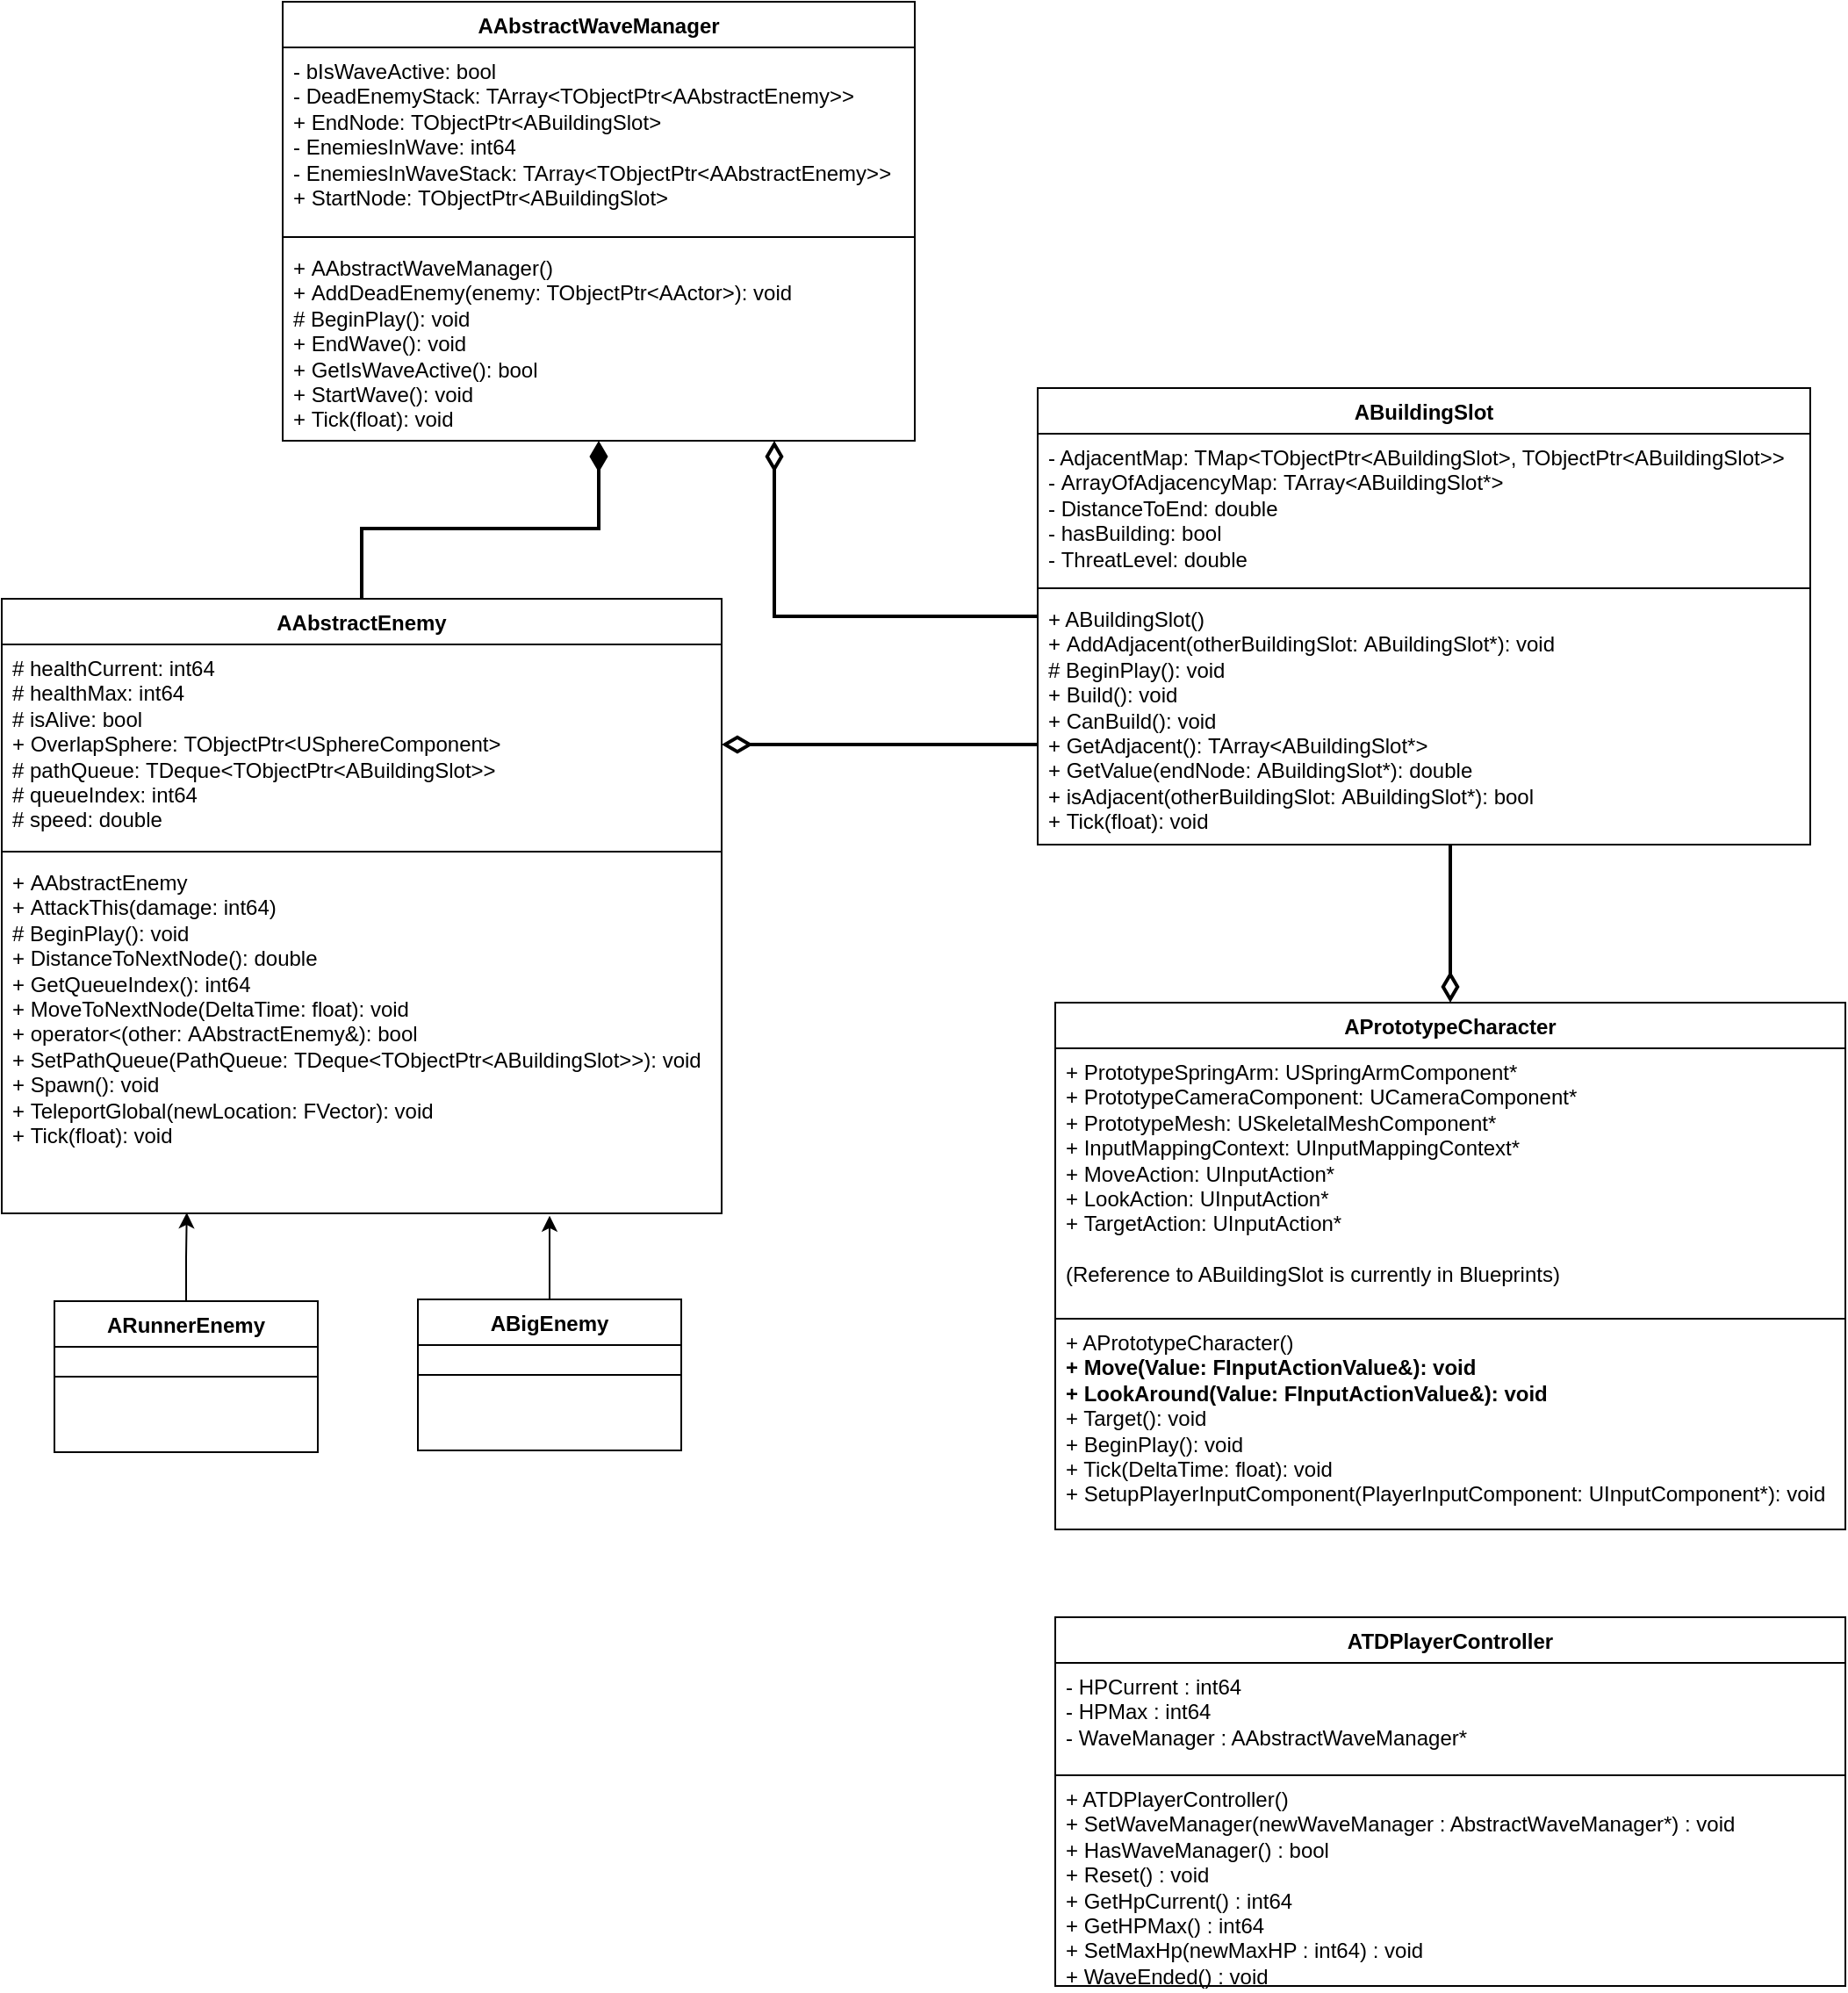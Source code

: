 <mxfile version="24.8.3">
  <diagram id="C5RBs43oDa-KdzZeNtuy" name="Page-1">
    <mxGraphModel dx="671" dy="603" grid="1" gridSize="10" guides="1" tooltips="1" connect="1" arrows="1" fold="1" page="1" pageScale="1" pageWidth="1169" pageHeight="827" math="0" shadow="0">
      <root>
        <mxCell id="WIyWlLk6GJQsqaUBKTNV-0" />
        <mxCell id="WIyWlLk6GJQsqaUBKTNV-1" parent="WIyWlLk6GJQsqaUBKTNV-0" />
        <mxCell id="bVRjCQ_B58bXz5kEhXcc-12" style="edgeStyle=orthogonalEdgeStyle;rounded=0;orthogonalLoop=1;jettySize=auto;html=1;startArrow=diamondThin;startFill=0;endArrow=none;endFill=0;startSize=12;strokeWidth=2;endSize=12;" parent="WIyWlLk6GJQsqaUBKTNV-1" source="bVRjCQ_B58bXz5kEhXcc-0" target="bVRjCQ_B58bXz5kEhXcc-8" edge="1">
          <mxGeometry relative="1" as="geometry">
            <mxPoint x="451" y="311" as="sourcePoint" />
            <Array as="points">
              <mxPoint x="450" y="330" />
              <mxPoint x="450" y="330" />
            </Array>
          </mxGeometry>
        </mxCell>
        <mxCell id="bVRjCQ_B58bXz5kEhXcc-15" style="edgeStyle=orthogonalEdgeStyle;shape=connector;rounded=0;orthogonalLoop=1;jettySize=auto;html=1;strokeColor=default;strokeWidth=2;align=center;verticalAlign=middle;fontFamily=Helvetica;fontSize=11;fontColor=default;labelBackgroundColor=default;startArrow=diamondThin;startFill=1;startSize=12;endArrow=none;endFill=0;endSize=12;" parent="WIyWlLk6GJQsqaUBKTNV-1" source="bVRjCQ_B58bXz5kEhXcc-0" target="bVRjCQ_B58bXz5kEhXcc-4" edge="1">
          <mxGeometry relative="1" as="geometry" />
        </mxCell>
        <mxCell id="bVRjCQ_B58bXz5kEhXcc-0" value="AAbstractWaveManager" style="swimlane;fontStyle=1;align=center;verticalAlign=top;childLayout=stackLayout;horizontal=1;startSize=26;horizontalStack=0;resizeParent=1;resizeParentMax=0;resizeLast=0;collapsible=1;marginBottom=0;whiteSpace=wrap;html=1;" parent="WIyWlLk6GJQsqaUBKTNV-1" vertex="1">
          <mxGeometry x="170" y="60" width="360" height="250" as="geometry" />
        </mxCell>
        <mxCell id="bVRjCQ_B58bXz5kEhXcc-1" value="- bIsWaveActive: bool&lt;div&gt;- DeadEnemyStack: TArray&amp;lt;TObjectPtr&amp;lt;AAbstractEnemy&amp;gt;&amp;gt;&lt;/div&gt;&lt;div&gt;+&amp;nbsp;EndNode:&amp;nbsp;TObjectPtr&amp;lt;ABuildingSlot&amp;gt;&lt;/div&gt;&lt;div&gt;-&amp;nbsp;EnemiesInWave: int64&lt;/div&gt;&lt;div&gt;-&amp;nbsp;EnemiesInWaveStack:&amp;nbsp;TArray&amp;lt;TObjectPtr&amp;lt;AAbstractEnemy&amp;gt;&amp;gt;&lt;/div&gt;&lt;div&gt;+&amp;nbsp;StartNode:&amp;nbsp;TObjectPtr&amp;lt;ABuildingSlot&amp;gt;&lt;/div&gt;" style="text;strokeColor=none;fillColor=none;align=left;verticalAlign=top;spacingLeft=4;spacingRight=4;overflow=hidden;rotatable=0;points=[[0,0.5],[1,0.5]];portConstraint=eastwest;whiteSpace=wrap;html=1;" parent="bVRjCQ_B58bXz5kEhXcc-0" vertex="1">
          <mxGeometry y="26" width="360" height="104" as="geometry" />
        </mxCell>
        <mxCell id="bVRjCQ_B58bXz5kEhXcc-2" value="" style="line;strokeWidth=1;fillColor=none;align=left;verticalAlign=middle;spacingTop=-1;spacingLeft=3;spacingRight=3;rotatable=0;labelPosition=right;points=[];portConstraint=eastwest;strokeColor=inherit;" parent="bVRjCQ_B58bXz5kEhXcc-0" vertex="1">
          <mxGeometry y="130" width="360" height="8" as="geometry" />
        </mxCell>
        <mxCell id="bVRjCQ_B58bXz5kEhXcc-3" value="+&amp;nbsp;AAbstractWaveManager()&lt;div&gt;+&amp;nbsp;AddDeadEnemy(enemy: TObjectPtr&amp;lt;AActor&amp;gt;): void&lt;/div&gt;&lt;div&gt;# BeginPlay(): void&lt;/div&gt;&lt;div&gt;+&amp;nbsp;EndWave(): void&lt;/div&gt;&lt;div&gt;+&amp;nbsp;GetIsWaveActive(): bool&lt;/div&gt;&lt;div&gt;+&amp;nbsp;StartWave(): void&lt;/div&gt;&lt;div&gt;+&amp;nbsp;Tick(float): void&lt;br&gt;&lt;/div&gt;" style="text;strokeColor=none;fillColor=none;align=left;verticalAlign=top;spacingLeft=4;spacingRight=4;overflow=hidden;rotatable=0;points=[[0,0.5],[1,0.5]];portConstraint=eastwest;whiteSpace=wrap;html=1;" parent="bVRjCQ_B58bXz5kEhXcc-0" vertex="1">
          <mxGeometry y="138" width="360" height="112" as="geometry" />
        </mxCell>
        <mxCell id="bVRjCQ_B58bXz5kEhXcc-4" value="AAbstractEnemy" style="swimlane;fontStyle=1;align=center;verticalAlign=top;childLayout=stackLayout;horizontal=1;startSize=26;horizontalStack=0;resizeParent=1;resizeParentMax=0;resizeLast=0;collapsible=1;marginBottom=0;whiteSpace=wrap;html=1;" parent="WIyWlLk6GJQsqaUBKTNV-1" vertex="1">
          <mxGeometry x="10" y="400" width="410" height="350" as="geometry" />
        </mxCell>
        <mxCell id="bVRjCQ_B58bXz5kEhXcc-5" value="# healthCurrent: int64&lt;div&gt;#&amp;nbsp;healthMax: int64&lt;/div&gt;&lt;div&gt;# isAlive: bool&lt;/div&gt;&lt;div&gt;+&amp;nbsp;OverlapSphere:&amp;nbsp;TObjectPtr&amp;lt;USphereComponent&amp;gt;&lt;/div&gt;&lt;div&gt;#&amp;nbsp;pathQueue:&amp;nbsp;TDeque&amp;lt;TObjectPtr&amp;lt;ABuildingSlot&amp;gt;&amp;gt;&lt;/div&gt;&lt;div&gt;# queueIndex: int64&lt;/div&gt;&lt;div&gt;# speed: double&lt;/div&gt;" style="text;strokeColor=none;fillColor=none;align=left;verticalAlign=top;spacingLeft=4;spacingRight=4;overflow=hidden;rotatable=0;points=[[0,0.5],[1,0.5]];portConstraint=eastwest;whiteSpace=wrap;html=1;" parent="bVRjCQ_B58bXz5kEhXcc-4" vertex="1">
          <mxGeometry y="26" width="410" height="114" as="geometry" />
        </mxCell>
        <mxCell id="bVRjCQ_B58bXz5kEhXcc-6" value="" style="line;strokeWidth=1;fillColor=none;align=left;verticalAlign=middle;spacingTop=-1;spacingLeft=3;spacingRight=3;rotatable=0;labelPosition=right;points=[];portConstraint=eastwest;strokeColor=inherit;" parent="bVRjCQ_B58bXz5kEhXcc-4" vertex="1">
          <mxGeometry y="140" width="410" height="8" as="geometry" />
        </mxCell>
        <mxCell id="bVRjCQ_B58bXz5kEhXcc-7" value="+&amp;nbsp;AAbstractEnemy&lt;div&gt;+&amp;nbsp;AttackThis(damage: int64)&lt;/div&gt;&lt;div&gt;&lt;div&gt;# BeginPlay(): void&lt;br&gt;&lt;/div&gt;&lt;/div&gt;&lt;div&gt;+&amp;nbsp;DistanceToNextNode(): double&lt;/div&gt;&lt;div&gt;+&amp;nbsp;GetQueueIndex(): int64&lt;/div&gt;&lt;div&gt;+&amp;nbsp;MoveToNextNode(DeltaTime: float): void&lt;/div&gt;&lt;div&gt;+&amp;nbsp;operator&amp;lt;(other:&amp;nbsp;AAbstractEnemy&amp;amp;): bool&lt;/div&gt;&lt;div&gt;+&amp;nbsp;SetPathQueue(PathQueue:&amp;nbsp;TDeque&amp;lt;TObjectPtr&amp;lt;ABuildingSlot&amp;gt;&amp;gt;): void&lt;/div&gt;&lt;div&gt;+&amp;nbsp;Spawn(): void&lt;/div&gt;&lt;div&gt;+&amp;nbsp;TeleportGlobal(newLocation: FVector): void&lt;/div&gt;&lt;div&gt;+&amp;nbsp;Tick(float): void&lt;br&gt;&lt;/div&gt;" style="text;strokeColor=none;fillColor=none;align=left;verticalAlign=top;spacingLeft=4;spacingRight=4;overflow=hidden;rotatable=0;points=[[0,0.5],[1,0.5]];portConstraint=eastwest;whiteSpace=wrap;html=1;" parent="bVRjCQ_B58bXz5kEhXcc-4" vertex="1">
          <mxGeometry y="148" width="410" height="202" as="geometry" />
        </mxCell>
        <mxCell id="bVRjCQ_B58bXz5kEhXcc-8" value="ABuildingSlot" style="swimlane;fontStyle=1;align=center;verticalAlign=top;childLayout=stackLayout;horizontal=1;startSize=26;horizontalStack=0;resizeParent=1;resizeParentMax=0;resizeLast=0;collapsible=1;marginBottom=0;whiteSpace=wrap;html=1;" parent="WIyWlLk6GJQsqaUBKTNV-1" vertex="1">
          <mxGeometry x="600" y="280" width="440" height="260" as="geometry" />
        </mxCell>
        <mxCell id="bVRjCQ_B58bXz5kEhXcc-9" value="- AdjacentMap: TMap&amp;lt;TObjectPtr&amp;lt;ABuildingSlot&amp;gt;, TObjectPtr&amp;lt;ABuildingSlot&amp;gt;&amp;gt;&lt;div&gt;-&amp;nbsp;ArrayOfAdjacencyMap:&amp;nbsp;TArray&amp;lt;ABuildingSlot*&amp;gt;&lt;/div&gt;&lt;div&gt;-&amp;nbsp;DistanceToEnd: double&lt;/div&gt;&lt;div&gt;-&amp;nbsp;hasBuilding: bool&lt;/div&gt;&lt;div&gt;-&amp;nbsp;ThreatLevel: double&lt;/div&gt;" style="text;strokeColor=none;fillColor=none;align=left;verticalAlign=top;spacingLeft=4;spacingRight=4;overflow=hidden;rotatable=0;points=[[0,0.5],[1,0.5]];portConstraint=eastwest;whiteSpace=wrap;html=1;" parent="bVRjCQ_B58bXz5kEhXcc-8" vertex="1">
          <mxGeometry y="26" width="440" height="84" as="geometry" />
        </mxCell>
        <mxCell id="bVRjCQ_B58bXz5kEhXcc-10" value="" style="line;strokeWidth=1;fillColor=none;align=left;verticalAlign=middle;spacingTop=-1;spacingLeft=3;spacingRight=3;rotatable=0;labelPosition=right;points=[];portConstraint=eastwest;strokeColor=inherit;" parent="bVRjCQ_B58bXz5kEhXcc-8" vertex="1">
          <mxGeometry y="110" width="440" height="8" as="geometry" />
        </mxCell>
        <mxCell id="bVRjCQ_B58bXz5kEhXcc-11" value="+ ABuildingSlot()&lt;div&gt;+&amp;nbsp;AddAdjacent(otherBuildingSlot:&amp;nbsp;ABuildingSlot*): void&lt;/div&gt;&lt;div&gt;# BeginPlay(): void&lt;br&gt;&lt;/div&gt;&lt;div&gt;+ Build(): void&lt;/div&gt;&lt;div&gt;+&amp;nbsp;CanBuild(): void&lt;/div&gt;&lt;div&gt;+&amp;nbsp;GetAdjacent():&amp;nbsp;TArray&amp;lt;ABuildingSlot*&amp;gt;&lt;/div&gt;&lt;div&gt;+&amp;nbsp;GetValue(&lt;span style=&quot;background-color: initial;&quot;&gt;endNode:&amp;nbsp;&lt;/span&gt;&lt;span style=&quot;background-color: initial;&quot;&gt;ABuildingSlot*): double&lt;/span&gt;&lt;/div&gt;&lt;div&gt;&lt;span style=&quot;background-color: initial;&quot;&gt;+&amp;nbsp;&lt;/span&gt;&lt;span style=&quot;background-color: initial;&quot;&gt;isAdjacent(&lt;/span&gt;&lt;span style=&quot;background-color: initial;&quot;&gt;otherBuildingSlot:&amp;nbsp;&lt;/span&gt;&lt;span style=&quot;background-color: initial;&quot;&gt;ABuildingSlot*): bool&lt;/span&gt;&lt;/div&gt;&lt;div&gt;+&amp;nbsp;Tick(float): void&lt;span style=&quot;background-color: initial;&quot;&gt;&lt;br&gt;&lt;/span&gt;&lt;/div&gt;" style="text;strokeColor=none;fillColor=none;align=left;verticalAlign=top;spacingLeft=4;spacingRight=4;overflow=hidden;rotatable=0;points=[[0,0.5],[1,0.5]];portConstraint=eastwest;whiteSpace=wrap;html=1;" parent="bVRjCQ_B58bXz5kEhXcc-8" vertex="1">
          <mxGeometry y="118" width="440" height="142" as="geometry" />
        </mxCell>
        <mxCell id="bVRjCQ_B58bXz5kEhXcc-16" style="edgeStyle=orthogonalEdgeStyle;shape=connector;rounded=0;orthogonalLoop=1;jettySize=auto;html=1;strokeColor=default;strokeWidth=2;align=center;verticalAlign=middle;fontFamily=Helvetica;fontSize=11;fontColor=default;labelBackgroundColor=default;startArrow=diamondThin;startFill=0;startSize=12;endArrow=none;endFill=0;endSize=12;entryX=0;entryY=0.599;entryDx=0;entryDy=0;entryPerimeter=0;" parent="WIyWlLk6GJQsqaUBKTNV-1" source="bVRjCQ_B58bXz5kEhXcc-5" target="bVRjCQ_B58bXz5kEhXcc-11" edge="1">
          <mxGeometry relative="1" as="geometry" />
        </mxCell>
        <mxCell id="mM3wQ1z7Bx2GEEcsTlBH-0" value="APrototypeCharacter" style="swimlane;fontStyle=1;align=center;verticalAlign=top;childLayout=stackLayout;horizontal=1;startSize=26;horizontalStack=0;resizeParent=1;resizeParentMax=0;resizeLast=0;collapsible=1;marginBottom=0;whiteSpace=wrap;html=1;" parent="WIyWlLk6GJQsqaUBKTNV-1" vertex="1">
          <mxGeometry x="610" y="630" width="450" height="180" as="geometry" />
        </mxCell>
        <mxCell id="mM3wQ1z7Bx2GEEcsTlBH-1" value="+ PrototypeSpringArm: USpringArmComponent*&lt;div&gt;+&amp;nbsp;&lt;span style=&quot;white-space: normal;&quot;&gt;&lt;span style=&quot;background-color: initial;&quot;&gt;PrototypeCameraComponent:&amp;nbsp;&lt;/span&gt;&lt;/span&gt;&lt;span style=&quot;background-color: initial;&quot;&gt;UCameraComponent*&lt;/span&gt;&lt;/div&gt;&lt;div&gt;&lt;span style=&quot;background-color: initial;&quot;&gt;+&amp;nbsp;&lt;/span&gt;&lt;span style=&quot;background-color: initial;&quot;&gt;PrototypeMesh:&amp;nbsp;&lt;/span&gt;&lt;span style=&quot;background-color: initial;&quot;&gt;USkeletalMeshComponent*&amp;nbsp;&lt;/span&gt;&lt;/div&gt;&lt;div&gt;&lt;span style=&quot;background-color: initial;&quot;&gt;+&amp;nbsp;&lt;/span&gt;&lt;span style=&quot;background-color: initial;&quot;&gt;InputMappingContext:&amp;nbsp;&lt;/span&gt;&lt;span style=&quot;background-color: initial;&quot;&gt;UInputMappingContext*&amp;nbsp;&lt;/span&gt;&lt;/div&gt;&lt;div&gt;&lt;span style=&quot;background-color: initial;&quot;&gt;+&amp;nbsp;&lt;/span&gt;&lt;span style=&quot;background-color: initial;&quot;&gt;MoveAction:&amp;nbsp;&lt;/span&gt;&lt;span style=&quot;background-color: initial;&quot;&gt;UInputAction*&amp;nbsp;&lt;/span&gt;&lt;/div&gt;&lt;div&gt;&lt;span style=&quot;background-color: initial;&quot;&gt;+&amp;nbsp;&lt;/span&gt;&lt;span style=&quot;background-color: initial;&quot;&gt;LookAction:&amp;nbsp;&lt;/span&gt;&lt;span style=&quot;background-color: initial;&quot;&gt;UInputAction*&amp;nbsp;&lt;/span&gt;&lt;/div&gt;&lt;div&gt;&lt;span style=&quot;background-color: initial;&quot;&gt;+&amp;nbsp;&lt;/span&gt;&lt;span style=&quot;background-color: initial;&quot;&gt;TargetAction:&amp;nbsp;&lt;/span&gt;&lt;span style=&quot;background-color: initial;&quot;&gt;UInputAction*&lt;/span&gt;&lt;/div&gt;&lt;div&gt;&lt;span style=&quot;background-color: initial;&quot;&gt;&lt;br&gt;&lt;/span&gt;&lt;/div&gt;&lt;div&gt;&lt;span style=&quot;background-color: initial;&quot;&gt;(Reference to ABuildingSlot is currently in Blueprints)&lt;/span&gt;&lt;/div&gt;" style="text;strokeColor=none;fillColor=none;align=left;verticalAlign=top;spacingLeft=4;spacingRight=4;overflow=hidden;rotatable=0;points=[[0,0.5],[1,0.5]];portConstraint=eastwest;whiteSpace=wrap;html=1;" parent="mM3wQ1z7Bx2GEEcsTlBH-0" vertex="1">
          <mxGeometry y="26" width="450" height="154" as="geometry" />
        </mxCell>
        <mxCell id="mM3wQ1z7Bx2GEEcsTlBH-7" style="edgeStyle=orthogonalEdgeStyle;rounded=0;orthogonalLoop=1;jettySize=auto;html=1;entryX=0.5;entryY=0;entryDx=0;entryDy=0;startArrow=none;startFill=0;endArrow=diamondThin;endFill=0;strokeWidth=2;endSize=12;startSize=12;" parent="WIyWlLk6GJQsqaUBKTNV-1" source="bVRjCQ_B58bXz5kEhXcc-11" target="mM3wQ1z7Bx2GEEcsTlBH-0" edge="1">
          <mxGeometry relative="1" as="geometry">
            <Array as="points">
              <mxPoint x="835" y="570" />
              <mxPoint x="835" y="570" />
            </Array>
          </mxGeometry>
        </mxCell>
        <mxCell id="mM3wQ1z7Bx2GEEcsTlBH-3" value="&lt;span style=&quot;background-color: initial;&quot;&gt;&lt;div style=&quot;&quot;&gt;+ APrototypeCharacter()&lt;/div&gt;&lt;div style=&quot;font-weight: bold;&quot;&gt;+ Move(&lt;span style=&quot;background-color: initial;&quot;&gt;Value:&amp;nbsp;&lt;/span&gt;&lt;span style=&quot;background-color: initial;&quot;&gt;FInputActionValue&amp;amp;):&amp;nbsp;&lt;/span&gt;&lt;span style=&quot;background-color: initial;&quot;&gt;void&lt;/span&gt;&lt;span style=&quot;background-color: initial;&quot;&gt;&amp;nbsp;&lt;/span&gt;&lt;/div&gt;&lt;div style=&quot;font-weight: bold;&quot;&gt;&lt;span style=&quot;background-color: initial;&quot;&gt;+ LookAround(&lt;/span&gt;&lt;span style=&quot;background-color: initial;&quot;&gt;Value:&amp;nbsp;&lt;/span&gt;&lt;span style=&quot;background-color: initial;&quot;&gt;FInputActionValue&amp;amp;):&amp;nbsp;&lt;/span&gt;&lt;span style=&quot;background-color: initial;&quot;&gt;void&lt;/span&gt;&lt;/div&gt;&lt;div style=&quot;font-weight: bold;&quot;&gt;&lt;span style=&quot;background-color: initial; font-weight: normal;&quot;&gt;+ Target():&amp;nbsp;&lt;/span&gt;&lt;span style=&quot;background-color: initial; font-weight: normal;&quot;&gt;void&lt;/span&gt;&lt;span style=&quot;background-color: initial; font-weight: normal;&quot;&gt;&amp;nbsp;&lt;/span&gt;&lt;/div&gt;&lt;div style=&quot;font-weight: bold;&quot;&gt;&lt;span style=&quot;background-color: initial; font-weight: normal;&quot;&gt;+ BeginPlay():&amp;nbsp;&lt;/span&gt;&lt;span style=&quot;background-color: initial; font-weight: normal;&quot;&gt;void&lt;/span&gt;&lt;span style=&quot;background-color: initial; font-weight: normal;&quot;&gt;&amp;nbsp;&lt;/span&gt;&lt;/div&gt;&lt;div style=&quot;font-weight: bold;&quot;&gt;&lt;span style=&quot;background-color: initial; font-weight: normal;&quot;&gt;+ Tick(DeltaTime: float):&amp;nbsp;&lt;/span&gt;&lt;span style=&quot;background-color: initial; font-weight: normal;&quot;&gt;void&lt;/span&gt;&lt;span style=&quot;background-color: initial; font-weight: normal;&quot;&gt;&amp;nbsp;&lt;/span&gt;&lt;/div&gt;&lt;div style=&quot;font-weight: bold;&quot;&gt;&lt;span style=&quot;background-color: initial; font-weight: normal;&quot;&gt;+ SetupPlayerInputComponent(PlayerInputComponent:&amp;nbsp;&lt;/span&gt;&lt;span style=&quot;background-color: initial; font-weight: normal;&quot;&gt;UInputComponent*&lt;/span&gt;&lt;span style=&quot;background-color: initial; font-weight: normal;&quot;&gt;):&amp;nbsp;&lt;/span&gt;&lt;span style=&quot;background-color: initial; font-weight: normal;&quot;&gt;void&lt;/span&gt;&lt;span style=&quot;background-color: initial; font-weight: normal;&quot;&gt;&amp;nbsp;&lt;/span&gt;&lt;/div&gt;&lt;/span&gt;" style="text;strokeColor=default;fillColor=none;align=left;verticalAlign=top;spacingLeft=4;spacingRight=4;overflow=hidden;rotatable=0;points=[[0,0.5],[1,0.5]];portConstraint=eastwest;whiteSpace=wrap;html=1;perimeterSpacing=0;strokeWidth=1;" parent="WIyWlLk6GJQsqaUBKTNV-1" vertex="1">
          <mxGeometry x="610" y="810" width="450" height="120" as="geometry" />
        </mxCell>
        <mxCell id="eKixdsAbkcGCp6bl-4_E-11" style="edgeStyle=orthogonalEdgeStyle;rounded=0;orthogonalLoop=1;jettySize=auto;html=1;entryX=0.257;entryY=0.998;entryDx=0;entryDy=0;entryPerimeter=0;" edge="1" parent="WIyWlLk6GJQsqaUBKTNV-1" source="eKixdsAbkcGCp6bl-4_E-0" target="bVRjCQ_B58bXz5kEhXcc-7">
          <mxGeometry relative="1" as="geometry">
            <mxPoint x="115" y="760" as="targetPoint" />
          </mxGeometry>
        </mxCell>
        <mxCell id="eKixdsAbkcGCp6bl-4_E-0" value="ARunnerEnemy" style="swimlane;fontStyle=1;align=center;verticalAlign=top;childLayout=stackLayout;horizontal=1;startSize=26;horizontalStack=0;resizeParent=1;resizeParentMax=0;resizeLast=0;collapsible=1;marginBottom=0;whiteSpace=wrap;html=1;" vertex="1" parent="WIyWlLk6GJQsqaUBKTNV-1">
          <mxGeometry x="40" y="800" width="150" height="86" as="geometry" />
        </mxCell>
        <mxCell id="eKixdsAbkcGCp6bl-4_E-2" value="" style="line;strokeWidth=1;fillColor=none;align=left;verticalAlign=middle;spacingTop=-1;spacingLeft=3;spacingRight=3;rotatable=0;labelPosition=right;points=[];portConstraint=eastwest;strokeColor=inherit;" vertex="1" parent="eKixdsAbkcGCp6bl-4_E-0">
          <mxGeometry y="26" width="150" height="34" as="geometry" />
        </mxCell>
        <mxCell id="eKixdsAbkcGCp6bl-4_E-3" value="&lt;div&gt;&lt;br&gt;&lt;/div&gt;" style="text;strokeColor=none;fillColor=none;align=left;verticalAlign=top;spacingLeft=4;spacingRight=4;overflow=hidden;rotatable=0;points=[[0,0.5],[1,0.5]];portConstraint=eastwest;whiteSpace=wrap;html=1;" vertex="1" parent="eKixdsAbkcGCp6bl-4_E-0">
          <mxGeometry y="60" width="150" height="26" as="geometry" />
        </mxCell>
        <mxCell id="eKixdsAbkcGCp6bl-4_E-8" value="ABigEnemy" style="swimlane;fontStyle=1;align=center;verticalAlign=top;childLayout=stackLayout;horizontal=1;startSize=26;horizontalStack=0;resizeParent=1;resizeParentMax=0;resizeLast=0;collapsible=1;marginBottom=0;whiteSpace=wrap;html=1;" vertex="1" parent="WIyWlLk6GJQsqaUBKTNV-1">
          <mxGeometry x="247" y="799" width="150" height="86" as="geometry" />
        </mxCell>
        <mxCell id="eKixdsAbkcGCp6bl-4_E-9" value="" style="line;strokeWidth=1;fillColor=none;align=left;verticalAlign=middle;spacingTop=-1;spacingLeft=3;spacingRight=3;rotatable=0;labelPosition=right;points=[];portConstraint=eastwest;strokeColor=inherit;" vertex="1" parent="eKixdsAbkcGCp6bl-4_E-8">
          <mxGeometry y="26" width="150" height="34" as="geometry" />
        </mxCell>
        <mxCell id="eKixdsAbkcGCp6bl-4_E-10" value="&lt;div&gt;&lt;br&gt;&lt;/div&gt;" style="text;strokeColor=none;fillColor=none;align=left;verticalAlign=top;spacingLeft=4;spacingRight=4;overflow=hidden;rotatable=0;points=[[0,0.5],[1,0.5]];portConstraint=eastwest;whiteSpace=wrap;html=1;" vertex="1" parent="eKixdsAbkcGCp6bl-4_E-8">
          <mxGeometry y="60" width="150" height="26" as="geometry" />
        </mxCell>
        <mxCell id="eKixdsAbkcGCp6bl-4_E-16" value="" style="endArrow=classic;html=1;rounded=0;entryX=0.761;entryY=1.007;entryDx=0;entryDy=0;entryPerimeter=0;exitX=0.5;exitY=0;exitDx=0;exitDy=0;" edge="1" parent="WIyWlLk6GJQsqaUBKTNV-1" source="eKixdsAbkcGCp6bl-4_E-8" target="bVRjCQ_B58bXz5kEhXcc-7">
          <mxGeometry width="50" height="50" relative="1" as="geometry">
            <mxPoint x="530" y="940" as="sourcePoint" />
            <mxPoint x="580" y="890" as="targetPoint" />
          </mxGeometry>
        </mxCell>
        <mxCell id="eKixdsAbkcGCp6bl-4_E-20" value="ATDPlayerController" style="swimlane;fontStyle=1;align=center;verticalAlign=top;childLayout=stackLayout;horizontal=1;startSize=26;horizontalStack=0;resizeParent=1;resizeParentMax=0;resizeLast=0;collapsible=1;marginBottom=0;whiteSpace=wrap;html=1;" vertex="1" parent="WIyWlLk6GJQsqaUBKTNV-1">
          <mxGeometry x="610" y="980" width="450" height="90" as="geometry" />
        </mxCell>
        <mxCell id="eKixdsAbkcGCp6bl-4_E-21" value="- HPCurrent : int64&lt;div&gt;- HPMax : int64&lt;/div&gt;&lt;div&gt;- WaveManager : AAbstractWaveManager*&lt;/div&gt;&lt;div&gt;&lt;br&gt;&lt;/div&gt;" style="text;strokeColor=none;fillColor=none;align=left;verticalAlign=top;spacingLeft=4;spacingRight=4;overflow=hidden;rotatable=0;points=[[0,0.5],[1,0.5]];portConstraint=eastwest;whiteSpace=wrap;html=1;" vertex="1" parent="eKixdsAbkcGCp6bl-4_E-20">
          <mxGeometry y="26" width="450" height="64" as="geometry" />
        </mxCell>
        <mxCell id="eKixdsAbkcGCp6bl-4_E-22" value="+ ATDPlayerController()&lt;div&gt;+ SetWaveManager(newWaveManager : AbstractWaveManager*) : void&lt;/div&gt;&lt;div&gt;+ HasWaveManager() : bool&lt;/div&gt;&lt;div&gt;+ Reset() : void&lt;/div&gt;&lt;div&gt;+ GetHpCurrent() : int64&lt;/div&gt;&lt;div&gt;+ GetHPMax() : int64&lt;/div&gt;&lt;div&gt;+ SetMaxHp(newMaxHP : int64) : void&lt;/div&gt;&lt;div&gt;+ WaveEnded() : void&lt;/div&gt;&lt;div&gt;+ GameEnded() : void&lt;/div&gt;&lt;div&gt;+ StartWave() : void&lt;/div&gt;&lt;div&gt;+ AddDeadEnemyToWaveManager(deadEnemy : AAbstractEnemy*) : void&lt;/div&gt;&lt;div&gt;&lt;br&gt;&lt;/div&gt;&lt;div&gt;&lt;br&gt;&lt;/div&gt;&lt;div&gt;&lt;br&gt;&lt;/div&gt;" style="text;strokeColor=default;fillColor=none;align=left;verticalAlign=top;spacingLeft=4;spacingRight=4;overflow=hidden;rotatable=0;points=[[0,0.5],[1,0.5]];portConstraint=eastwest;whiteSpace=wrap;html=1;perimeterSpacing=0;strokeWidth=1;" vertex="1" parent="WIyWlLk6GJQsqaUBKTNV-1">
          <mxGeometry x="610" y="1070" width="450" height="120" as="geometry" />
        </mxCell>
      </root>
    </mxGraphModel>
  </diagram>
</mxfile>
